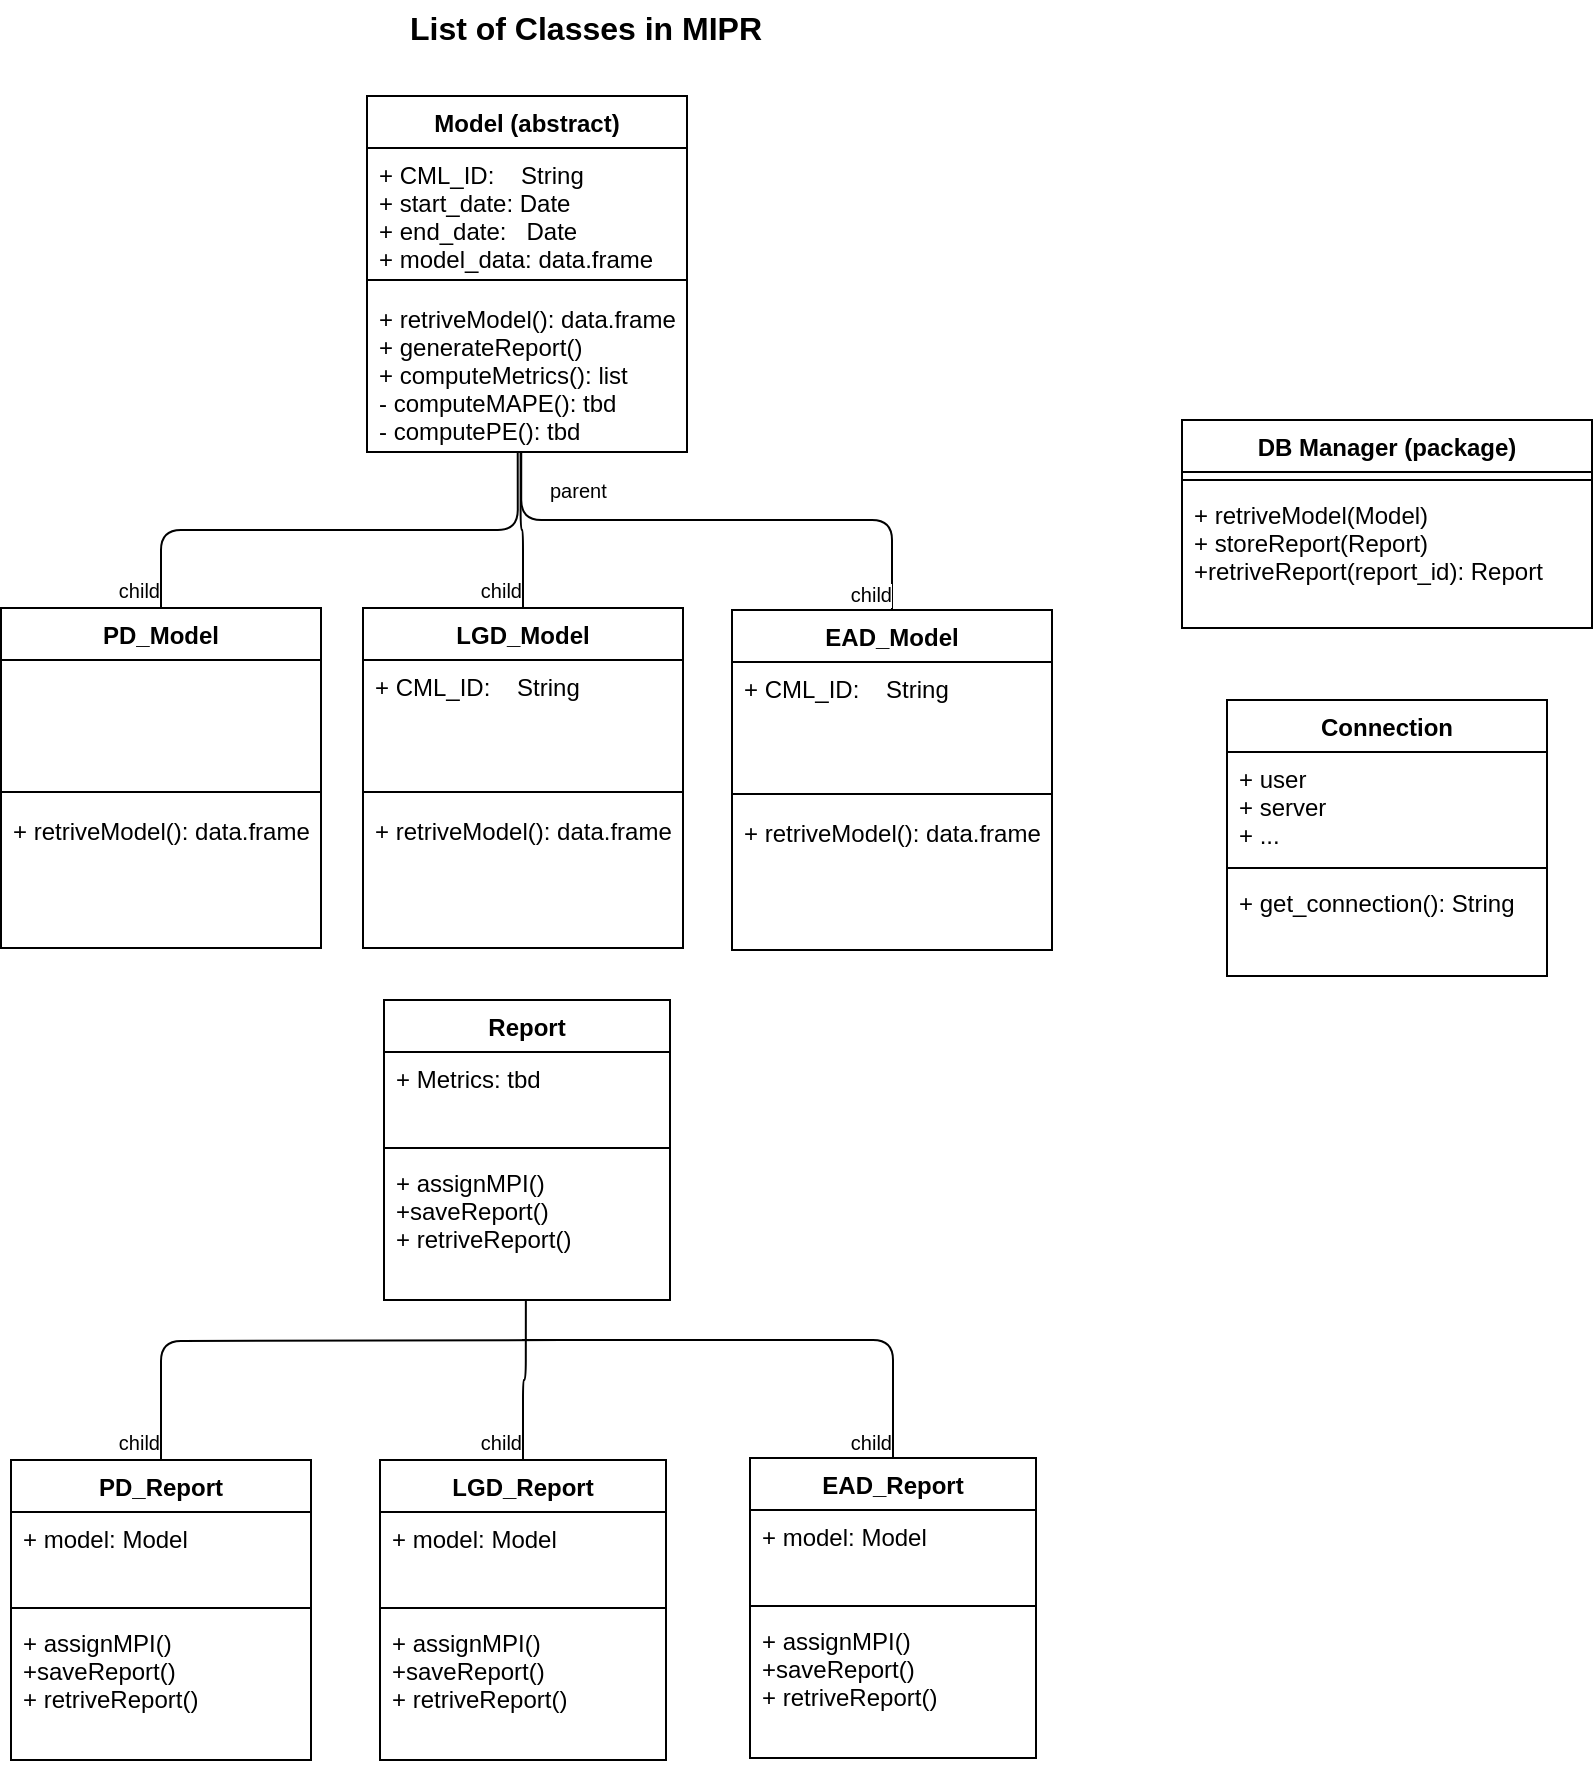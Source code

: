 <mxfile version="10.5.7" type="github"><diagram id="QW6IOjLLeBV_Fp2YoerF" name="Page-1"><mxGraphModel dx="1831" dy="735" grid="1" gridSize="10" guides="1" tooltips="1" connect="1" arrows="1" fold="1" page="1" pageScale="1" pageWidth="827" pageHeight="1169" math="0" shadow="0"><root><mxCell id="0"/><mxCell id="1" parent="0"/><mxCell id="h6s7ZnvhDJazrf4CnJ4x-1" value="Model (abstract)" style="swimlane;fontStyle=1;align=center;verticalAlign=top;childLayout=stackLayout;horizontal=1;startSize=26;horizontalStack=0;resizeParent=1;resizeParentMax=0;resizeLast=0;collapsible=1;marginBottom=0;" parent="1" vertex="1"><mxGeometry x="182.5" y="98" width="160" height="178" as="geometry"><mxRectangle x="130" y="120" width="70" height="26" as="alternateBounds"/></mxGeometry></mxCell><mxCell id="h6s7ZnvhDJazrf4CnJ4x-2" value="+ CML_ID:    String&#10;+ start_date: Date &#10;+ end_date:   Date&#10;+ model_data: data.frame&#10;" style="text;strokeColor=none;fillColor=none;align=left;verticalAlign=top;spacingLeft=4;spacingRight=4;overflow=hidden;rotatable=0;points=[[0,0.5],[1,0.5]];portConstraint=eastwest;" parent="h6s7ZnvhDJazrf4CnJ4x-1" vertex="1"><mxGeometry y="26" width="160" height="60" as="geometry"/></mxCell><mxCell id="h6s7ZnvhDJazrf4CnJ4x-3" value="" style="line;strokeWidth=1;fillColor=none;align=left;verticalAlign=middle;spacingTop=-1;spacingLeft=3;spacingRight=3;rotatable=0;labelPosition=right;points=[];portConstraint=eastwest;" parent="h6s7ZnvhDJazrf4CnJ4x-1" vertex="1"><mxGeometry y="86" width="160" height="12" as="geometry"/></mxCell><mxCell id="h6s7ZnvhDJazrf4CnJ4x-4" value="+ retriveModel(): data.frame&#10;+ generateReport()&#10;+ computeMetrics(): list&#10;- computeMAPE(): tbd&#10;- computePE(): tbd&#10;" style="text;strokeColor=none;fillColor=none;align=left;verticalAlign=top;spacingLeft=4;spacingRight=4;overflow=hidden;rotatable=0;points=[[0,0.5],[1,0.5]];portConstraint=eastwest;" parent="h6s7ZnvhDJazrf4CnJ4x-1" vertex="1"><mxGeometry y="98" width="160" height="80" as="geometry"/></mxCell><mxCell id="h6s7ZnvhDJazrf4CnJ4x-5" value="DB Manager (package)" style="swimlane;fontStyle=1;align=center;verticalAlign=top;childLayout=stackLayout;horizontal=1;startSize=26;horizontalStack=0;resizeParent=1;resizeParentMax=0;resizeLast=0;collapsible=1;marginBottom=0;" parent="1" vertex="1"><mxGeometry x="590" y="260" width="205" height="104" as="geometry"/></mxCell><mxCell id="h6s7ZnvhDJazrf4CnJ4x-7" value="" style="line;strokeWidth=1;fillColor=none;align=left;verticalAlign=middle;spacingTop=-1;spacingLeft=3;spacingRight=3;rotatable=0;labelPosition=right;points=[];portConstraint=eastwest;" parent="h6s7ZnvhDJazrf4CnJ4x-5" vertex="1"><mxGeometry y="26" width="205" height="8" as="geometry"/></mxCell><mxCell id="h6s7ZnvhDJazrf4CnJ4x-8" value="+ retriveModel(Model)&#10;+ storeReport(Report)&#10;+retriveReport(report_id): Report&#10;" style="text;strokeColor=none;fillColor=none;align=left;verticalAlign=top;spacingLeft=4;spacingRight=4;overflow=hidden;rotatable=0;points=[[0,0.5],[1,0.5]];portConstraint=eastwest;" parent="h6s7ZnvhDJazrf4CnJ4x-5" vertex="1"><mxGeometry y="34" width="205" height="70" as="geometry"/></mxCell><mxCell id="h6s7ZnvhDJazrf4CnJ4x-18" value="Report" style="swimlane;fontStyle=1;align=center;verticalAlign=top;childLayout=stackLayout;horizontal=1;startSize=26;horizontalStack=0;resizeParent=1;resizeParentMax=0;resizeLast=0;collapsible=1;marginBottom=0;" parent="1" vertex="1"><mxGeometry x="191" y="550" width="143" height="150" as="geometry"/></mxCell><mxCell id="h6s7ZnvhDJazrf4CnJ4x-19" value="+ Metrics: tbd" style="text;strokeColor=none;fillColor=none;align=left;verticalAlign=top;spacingLeft=4;spacingRight=4;overflow=hidden;rotatable=0;points=[[0,0.5],[1,0.5]];portConstraint=eastwest;" parent="h6s7ZnvhDJazrf4CnJ4x-18" vertex="1"><mxGeometry y="26" width="143" height="44" as="geometry"/></mxCell><mxCell id="h6s7ZnvhDJazrf4CnJ4x-20" value="" style="line;strokeWidth=1;fillColor=none;align=left;verticalAlign=middle;spacingTop=-1;spacingLeft=3;spacingRight=3;rotatable=0;labelPosition=right;points=[];portConstraint=eastwest;" parent="h6s7ZnvhDJazrf4CnJ4x-18" vertex="1"><mxGeometry y="70" width="143" height="8" as="geometry"/></mxCell><mxCell id="h6s7ZnvhDJazrf4CnJ4x-22" value="+ assignMPI()&#10;+saveReport()&#10;+ retriveReport()" style="text;strokeColor=none;fillColor=none;align=left;verticalAlign=top;spacingLeft=4;spacingRight=4;overflow=hidden;rotatable=0;points=[[0,0.5],[1,0.5]];portConstraint=eastwest;" parent="h6s7ZnvhDJazrf4CnJ4x-18" vertex="1"><mxGeometry y="78" width="143" height="72" as="geometry"/></mxCell><mxCell id="LvSNBtDxnV1m-owJ1_QF-1" value="List of Classes in MIPR" style="text;align=center;fontStyle=1;verticalAlign=middle;spacingLeft=3;spacingRight=3;strokeColor=none;rotatable=0;points=[[0,0.5],[1,0.5]];portConstraint=eastwest;fontSize=16;" parent="1" vertex="1"><mxGeometry x="252" y="50" width="80" height="26" as="geometry"/></mxCell><mxCell id="zBcAbqOssr3-cidL12cL-2" value="Connection" style="swimlane;fontStyle=1;align=center;verticalAlign=top;childLayout=stackLayout;horizontal=1;startSize=26;horizontalStack=0;resizeParent=1;resizeParentMax=0;resizeLast=0;collapsible=1;marginBottom=0;" parent="1" vertex="1"><mxGeometry x="612.5" y="400" width="160" height="138" as="geometry"/></mxCell><mxCell id="zBcAbqOssr3-cidL12cL-3" value="+ user&#10;+ server&#10;+ ...&#10;" style="text;strokeColor=none;fillColor=none;align=left;verticalAlign=top;spacingLeft=4;spacingRight=4;overflow=hidden;rotatable=0;points=[[0,0.5],[1,0.5]];portConstraint=eastwest;" parent="zBcAbqOssr3-cidL12cL-2" vertex="1"><mxGeometry y="26" width="160" height="54" as="geometry"/></mxCell><mxCell id="zBcAbqOssr3-cidL12cL-4" value="" style="line;strokeWidth=1;fillColor=none;align=left;verticalAlign=middle;spacingTop=-1;spacingLeft=3;spacingRight=3;rotatable=0;labelPosition=right;points=[];portConstraint=eastwest;" parent="zBcAbqOssr3-cidL12cL-2" vertex="1"><mxGeometry y="80" width="160" height="8" as="geometry"/></mxCell><mxCell id="zBcAbqOssr3-cidL12cL-5" value="+ get_connection(): String" style="text;strokeColor=none;fillColor=none;align=left;verticalAlign=top;spacingLeft=4;spacingRight=4;overflow=hidden;rotatable=0;points=[[0,0.5],[1,0.5]];portConstraint=eastwest;" parent="zBcAbqOssr3-cidL12cL-2" vertex="1"><mxGeometry y="88" width="160" height="50" as="geometry"/></mxCell><mxCell id="TtS9euoHrfWSfQdJxtDW-1" value="PD_Model" style="swimlane;fontStyle=1;align=center;verticalAlign=top;childLayout=stackLayout;horizontal=1;startSize=26;horizontalStack=0;resizeParent=1;resizeParentMax=0;resizeLast=0;collapsible=1;marginBottom=0;" vertex="1" parent="1"><mxGeometry x="-0.5" y="354" width="160" height="170" as="geometry"><mxRectangle x="130" y="120" width="70" height="26" as="alternateBounds"/></mxGeometry></mxCell><mxCell id="TtS9euoHrfWSfQdJxtDW-2" value="&#10;" style="text;strokeColor=none;fillColor=none;align=left;verticalAlign=top;spacingLeft=4;spacingRight=4;overflow=hidden;rotatable=0;points=[[0,0.5],[1,0.5]];portConstraint=eastwest;" vertex="1" parent="TtS9euoHrfWSfQdJxtDW-1"><mxGeometry y="26" width="160" height="60" as="geometry"/></mxCell><mxCell id="TtS9euoHrfWSfQdJxtDW-3" value="" style="line;strokeWidth=1;fillColor=none;align=left;verticalAlign=middle;spacingTop=-1;spacingLeft=3;spacingRight=3;rotatable=0;labelPosition=right;points=[];portConstraint=eastwest;" vertex="1" parent="TtS9euoHrfWSfQdJxtDW-1"><mxGeometry y="86" width="160" height="12" as="geometry"/></mxCell><mxCell id="TtS9euoHrfWSfQdJxtDW-4" value="+ retriveModel(): data.frame&#10;&#10;" style="text;strokeColor=none;fillColor=none;align=left;verticalAlign=top;spacingLeft=4;spacingRight=4;overflow=hidden;rotatable=0;points=[[0,0.5],[1,0.5]];portConstraint=eastwest;" vertex="1" parent="TtS9euoHrfWSfQdJxtDW-1"><mxGeometry y="98" width="160" height="72" as="geometry"/></mxCell><mxCell id="TtS9euoHrfWSfQdJxtDW-5" value="LGD_Model" style="swimlane;fontStyle=1;align=center;verticalAlign=top;childLayout=stackLayout;horizontal=1;startSize=26;horizontalStack=0;resizeParent=1;resizeParentMax=0;resizeLast=0;collapsible=1;marginBottom=0;" vertex="1" parent="1"><mxGeometry x="180.5" y="354" width="160" height="170" as="geometry"><mxRectangle x="130" y="120" width="70" height="26" as="alternateBounds"/></mxGeometry></mxCell><mxCell id="TtS9euoHrfWSfQdJxtDW-6" value="+ CML_ID:    String&#10;&#10;" style="text;strokeColor=none;fillColor=none;align=left;verticalAlign=top;spacingLeft=4;spacingRight=4;overflow=hidden;rotatable=0;points=[[0,0.5],[1,0.5]];portConstraint=eastwest;" vertex="1" parent="TtS9euoHrfWSfQdJxtDW-5"><mxGeometry y="26" width="160" height="60" as="geometry"/></mxCell><mxCell id="TtS9euoHrfWSfQdJxtDW-7" value="" style="line;strokeWidth=1;fillColor=none;align=left;verticalAlign=middle;spacingTop=-1;spacingLeft=3;spacingRight=3;rotatable=0;labelPosition=right;points=[];portConstraint=eastwest;" vertex="1" parent="TtS9euoHrfWSfQdJxtDW-5"><mxGeometry y="86" width="160" height="12" as="geometry"/></mxCell><mxCell id="TtS9euoHrfWSfQdJxtDW-8" value="+ retriveModel(): data.frame&#10;&#10;" style="text;strokeColor=none;fillColor=none;align=left;verticalAlign=top;spacingLeft=4;spacingRight=4;overflow=hidden;rotatable=0;points=[[0,0.5],[1,0.5]];portConstraint=eastwest;" vertex="1" parent="TtS9euoHrfWSfQdJxtDW-5"><mxGeometry y="98" width="160" height="72" as="geometry"/></mxCell><mxCell id="TtS9euoHrfWSfQdJxtDW-9" value="EAD_Model" style="swimlane;fontStyle=1;align=center;verticalAlign=top;childLayout=stackLayout;horizontal=1;startSize=26;horizontalStack=0;resizeParent=1;resizeParentMax=0;resizeLast=0;collapsible=1;marginBottom=0;shadow=0;" vertex="1" parent="1"><mxGeometry x="365" y="355" width="160" height="170" as="geometry"><mxRectangle x="130" y="120" width="70" height="26" as="alternateBounds"/></mxGeometry></mxCell><mxCell id="TtS9euoHrfWSfQdJxtDW-10" value="+ CML_ID:    String&#10;&#10;" style="text;strokeColor=none;fillColor=none;align=left;verticalAlign=top;spacingLeft=4;spacingRight=4;overflow=hidden;rotatable=0;points=[[0,0.5],[1,0.5]];portConstraint=eastwest;" vertex="1" parent="TtS9euoHrfWSfQdJxtDW-9"><mxGeometry y="26" width="160" height="60" as="geometry"/></mxCell><mxCell id="TtS9euoHrfWSfQdJxtDW-11" value="" style="line;strokeWidth=1;fillColor=none;align=left;verticalAlign=middle;spacingTop=-1;spacingLeft=3;spacingRight=3;rotatable=0;labelPosition=right;points=[];portConstraint=eastwest;" vertex="1" parent="TtS9euoHrfWSfQdJxtDW-9"><mxGeometry y="86" width="160" height="12" as="geometry"/></mxCell><mxCell id="TtS9euoHrfWSfQdJxtDW-12" value="+ retriveModel(): data.frame&#10;&#10;" style="text;strokeColor=none;fillColor=none;align=left;verticalAlign=top;spacingLeft=4;spacingRight=4;overflow=hidden;rotatable=0;points=[[0,0.5],[1,0.5]];portConstraint=eastwest;" vertex="1" parent="TtS9euoHrfWSfQdJxtDW-9"><mxGeometry y="98" width="160" height="72" as="geometry"/></mxCell><mxCell id="TtS9euoHrfWSfQdJxtDW-13" value="" style="endArrow=none;html=1;edgeStyle=orthogonalEdgeStyle;entryX=0.5;entryY=0;entryDx=0;entryDy=0;exitX=0.471;exitY=0.996;exitDx=0;exitDy=0;exitPerimeter=0;" edge="1" parent="1" source="h6s7ZnvhDJazrf4CnJ4x-4" target="TtS9euoHrfWSfQdJxtDW-1"><mxGeometry relative="1" as="geometry"><mxPoint x="10" y="826" as="sourcePoint"/><mxPoint x="170" y="826" as="targetPoint"/></mxGeometry></mxCell><mxCell id="TtS9euoHrfWSfQdJxtDW-15" value="child" style="resizable=0;html=1;align=right;verticalAlign=bottom;labelBackgroundColor=#ffffff;fontSize=10;" connectable="0" vertex="1" parent="TtS9euoHrfWSfQdJxtDW-13"><mxGeometry x="1" relative="1" as="geometry"/></mxCell><mxCell id="TtS9euoHrfWSfQdJxtDW-16" value="" style="endArrow=none;html=1;edgeStyle=orthogonalEdgeStyle;exitX=0.48;exitY=0.996;exitDx=0;exitDy=0;exitPerimeter=0;entryX=0.5;entryY=0;entryDx=0;entryDy=0;" edge="1" parent="1" source="h6s7ZnvhDJazrf4CnJ4x-4" target="TtS9euoHrfWSfQdJxtDW-5"><mxGeometry relative="1" as="geometry"><mxPoint y="826" as="sourcePoint"/><mxPoint x="160" y="826" as="targetPoint"/></mxGeometry></mxCell><mxCell id="TtS9euoHrfWSfQdJxtDW-17" value="parent" style="resizable=0;html=1;align=left;verticalAlign=bottom;labelBackgroundColor=#ffffff;fontSize=10;" connectable="0" vertex="1" parent="TtS9euoHrfWSfQdJxtDW-16"><mxGeometry x="-1" relative="1" as="geometry"><mxPoint x="13" y="27.5" as="offset"/></mxGeometry></mxCell><mxCell id="TtS9euoHrfWSfQdJxtDW-18" value="child" style="resizable=0;html=1;align=right;verticalAlign=bottom;labelBackgroundColor=#ffffff;fontSize=10;" connectable="0" vertex="1" parent="TtS9euoHrfWSfQdJxtDW-16"><mxGeometry x="1" relative="1" as="geometry"/></mxCell><mxCell id="TtS9euoHrfWSfQdJxtDW-19" value="" style="endArrow=none;html=1;edgeStyle=orthogonalEdgeStyle;entryX=0.5;entryY=0;entryDx=0;entryDy=0;exitX=0.482;exitY=0.995;exitDx=0;exitDy=0;exitPerimeter=0;" edge="1" parent="1" source="h6s7ZnvhDJazrf4CnJ4x-4" target="TtS9euoHrfWSfQdJxtDW-9"><mxGeometry relative="1" as="geometry"><mxPoint x="320" y="330" as="sourcePoint"/><mxPoint x="170" y="826" as="targetPoint"/><Array as="points"><mxPoint x="260" y="310"/><mxPoint x="445" y="310"/></Array></mxGeometry></mxCell><mxCell id="TtS9euoHrfWSfQdJxtDW-21" value="child" style="resizable=0;html=1;align=right;verticalAlign=bottom;labelBackgroundColor=#ffffff;fontSize=10;" connectable="0" vertex="1" parent="TtS9euoHrfWSfQdJxtDW-19"><mxGeometry x="1" relative="1" as="geometry"/></mxCell><mxCell id="TtS9euoHrfWSfQdJxtDW-28" value="PD_Report" style="swimlane;fontStyle=1;align=center;verticalAlign=top;childLayout=stackLayout;horizontal=1;startSize=26;horizontalStack=0;resizeParent=1;resizeParentMax=0;resizeLast=0;collapsible=1;marginBottom=0;" vertex="1" parent="1"><mxGeometry x="4.5" y="780" width="150" height="150" as="geometry"/></mxCell><mxCell id="TtS9euoHrfWSfQdJxtDW-29" value="+ model: Model&#10;" style="text;strokeColor=none;fillColor=none;align=left;verticalAlign=top;spacingLeft=4;spacingRight=4;overflow=hidden;rotatable=0;points=[[0,0.5],[1,0.5]];portConstraint=eastwest;" vertex="1" parent="TtS9euoHrfWSfQdJxtDW-28"><mxGeometry y="26" width="150" height="44" as="geometry"/></mxCell><mxCell id="TtS9euoHrfWSfQdJxtDW-30" value="" style="line;strokeWidth=1;fillColor=none;align=left;verticalAlign=middle;spacingTop=-1;spacingLeft=3;spacingRight=3;rotatable=0;labelPosition=right;points=[];portConstraint=eastwest;" vertex="1" parent="TtS9euoHrfWSfQdJxtDW-28"><mxGeometry y="70" width="150" height="8" as="geometry"/></mxCell><mxCell id="TtS9euoHrfWSfQdJxtDW-31" value="+ assignMPI()&#10;+saveReport()&#10;+ retriveReport()" style="text;strokeColor=none;fillColor=none;align=left;verticalAlign=top;spacingLeft=4;spacingRight=4;overflow=hidden;rotatable=0;points=[[0,0.5],[1,0.5]];portConstraint=eastwest;" vertex="1" parent="TtS9euoHrfWSfQdJxtDW-28"><mxGeometry y="78" width="150" height="72" as="geometry"/></mxCell><mxCell id="TtS9euoHrfWSfQdJxtDW-32" value="LGD_Report" style="swimlane;fontStyle=1;align=center;verticalAlign=top;childLayout=stackLayout;horizontal=1;startSize=26;horizontalStack=0;resizeParent=1;resizeParentMax=0;resizeLast=0;collapsible=1;marginBottom=0;" vertex="1" parent="1"><mxGeometry x="189" y="780" width="143" height="150" as="geometry"/></mxCell><mxCell id="TtS9euoHrfWSfQdJxtDW-33" value="+ model: Model&#10;" style="text;strokeColor=none;fillColor=none;align=left;verticalAlign=top;spacingLeft=4;spacingRight=4;overflow=hidden;rotatable=0;points=[[0,0.5],[1,0.5]];portConstraint=eastwest;" vertex="1" parent="TtS9euoHrfWSfQdJxtDW-32"><mxGeometry y="26" width="143" height="44" as="geometry"/></mxCell><mxCell id="TtS9euoHrfWSfQdJxtDW-34" value="" style="line;strokeWidth=1;fillColor=none;align=left;verticalAlign=middle;spacingTop=-1;spacingLeft=3;spacingRight=3;rotatable=0;labelPosition=right;points=[];portConstraint=eastwest;" vertex="1" parent="TtS9euoHrfWSfQdJxtDW-32"><mxGeometry y="70" width="143" height="8" as="geometry"/></mxCell><mxCell id="TtS9euoHrfWSfQdJxtDW-35" value="+ assignMPI()&#10;+saveReport()&#10;+ retriveReport()" style="text;strokeColor=none;fillColor=none;align=left;verticalAlign=top;spacingLeft=4;spacingRight=4;overflow=hidden;rotatable=0;points=[[0,0.5],[1,0.5]];portConstraint=eastwest;" vertex="1" parent="TtS9euoHrfWSfQdJxtDW-32"><mxGeometry y="78" width="143" height="72" as="geometry"/></mxCell><mxCell id="TtS9euoHrfWSfQdJxtDW-36" value="EAD_Report" style="swimlane;fontStyle=1;align=center;verticalAlign=top;childLayout=stackLayout;horizontal=1;startSize=26;horizontalStack=0;resizeParent=1;resizeParentMax=0;resizeLast=0;collapsible=1;marginBottom=0;" vertex="1" parent="1"><mxGeometry x="374" y="779" width="143" height="150" as="geometry"/></mxCell><mxCell id="TtS9euoHrfWSfQdJxtDW-37" value="+ model: Model&#10;" style="text;strokeColor=none;fillColor=none;align=left;verticalAlign=top;spacingLeft=4;spacingRight=4;overflow=hidden;rotatable=0;points=[[0,0.5],[1,0.5]];portConstraint=eastwest;" vertex="1" parent="TtS9euoHrfWSfQdJxtDW-36"><mxGeometry y="26" width="143" height="44" as="geometry"/></mxCell><mxCell id="TtS9euoHrfWSfQdJxtDW-38" value="" style="line;strokeWidth=1;fillColor=none;align=left;verticalAlign=middle;spacingTop=-1;spacingLeft=3;spacingRight=3;rotatable=0;labelPosition=right;points=[];portConstraint=eastwest;" vertex="1" parent="TtS9euoHrfWSfQdJxtDW-36"><mxGeometry y="70" width="143" height="8" as="geometry"/></mxCell><mxCell id="TtS9euoHrfWSfQdJxtDW-39" value="+ assignMPI()&#10;+saveReport()&#10;+ retriveReport()" style="text;strokeColor=none;fillColor=none;align=left;verticalAlign=top;spacingLeft=4;spacingRight=4;overflow=hidden;rotatable=0;points=[[0,0.5],[1,0.5]];portConstraint=eastwest;" vertex="1" parent="TtS9euoHrfWSfQdJxtDW-36"><mxGeometry y="78" width="143" height="72" as="geometry"/></mxCell><mxCell id="TtS9euoHrfWSfQdJxtDW-40" value="" style="endArrow=none;html=1;edgeStyle=orthogonalEdgeStyle;entryX=0.5;entryY=0;entryDx=0;entryDy=0;exitX=0.496;exitY=1.004;exitDx=0;exitDy=0;exitPerimeter=0;" edge="1" parent="1" source="h6s7ZnvhDJazrf4CnJ4x-22" target="TtS9euoHrfWSfQdJxtDW-32"><mxGeometry relative="1" as="geometry"><mxPoint x="261" y="720" as="sourcePoint"/><mxPoint x="412.588" y="722.912" as="targetPoint"/></mxGeometry></mxCell><mxCell id="TtS9euoHrfWSfQdJxtDW-41" value="child" style="resizable=0;html=1;align=right;verticalAlign=bottom;labelBackgroundColor=#ffffff;fontSize=10;" connectable="0" vertex="1" parent="TtS9euoHrfWSfQdJxtDW-40"><mxGeometry x="1" relative="1" as="geometry"/></mxCell><mxCell id="TtS9euoHrfWSfQdJxtDW-42" value="" style="endArrow=none;html=1;edgeStyle=orthogonalEdgeStyle;entryX=0.5;entryY=0;entryDx=0;entryDy=0;" edge="1" parent="1" target="TtS9euoHrfWSfQdJxtDW-28"><mxGeometry relative="1" as="geometry"><mxPoint x="280" y="720" as="sourcePoint"/><mxPoint x="263" y="720" as="targetPoint"/></mxGeometry></mxCell><mxCell id="TtS9euoHrfWSfQdJxtDW-43" value="child" style="resizable=0;html=1;align=right;verticalAlign=bottom;labelBackgroundColor=#ffffff;fontSize=10;" connectable="0" vertex="1" parent="TtS9euoHrfWSfQdJxtDW-42"><mxGeometry x="1" relative="1" as="geometry"/></mxCell><mxCell id="TtS9euoHrfWSfQdJxtDW-44" value="" style="endArrow=none;html=1;edgeStyle=orthogonalEdgeStyle;entryX=0.5;entryY=0;entryDx=0;entryDy=0;" edge="1" parent="1" target="TtS9euoHrfWSfQdJxtDW-36"><mxGeometry relative="1" as="geometry"><mxPoint x="260" y="720" as="sourcePoint"/><mxPoint x="432.588" y="742.912" as="targetPoint"/><Array as="points"><mxPoint x="260" y="720"/><mxPoint x="445" y="720"/></Array></mxGeometry></mxCell><mxCell id="TtS9euoHrfWSfQdJxtDW-45" value="child" style="resizable=0;html=1;align=right;verticalAlign=bottom;labelBackgroundColor=#ffffff;fontSize=10;" connectable="0" vertex="1" parent="TtS9euoHrfWSfQdJxtDW-44"><mxGeometry x="1" relative="1" as="geometry"/></mxCell></root></mxGraphModel></diagram></mxfile>